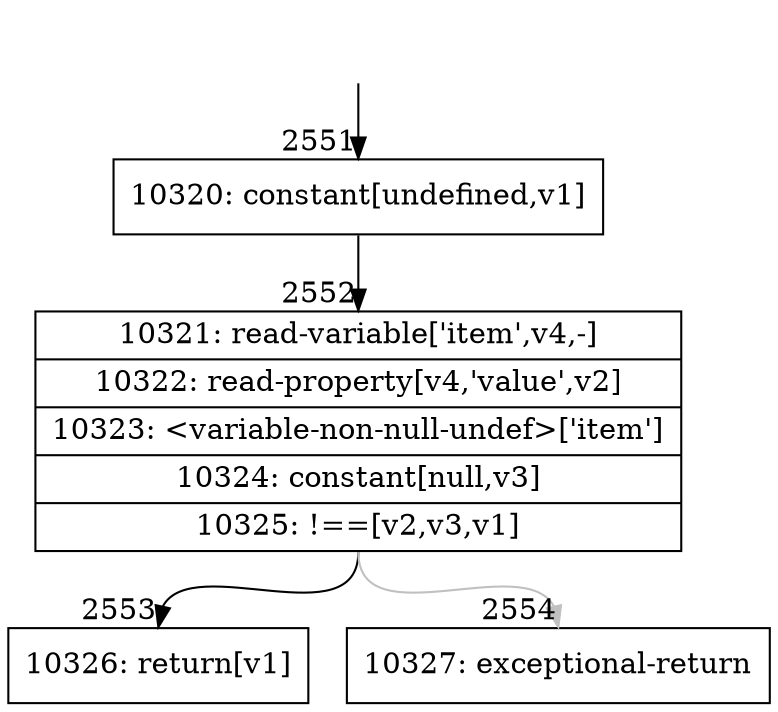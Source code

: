 digraph {
rankdir="TD"
BB_entry243[shape=none,label=""];
BB_entry243 -> BB2551 [tailport=s, headport=n, headlabel="    2551"]
BB2551 [shape=record label="{10320: constant[undefined,v1]}" ] 
BB2551 -> BB2552 [tailport=s, headport=n, headlabel="      2552"]
BB2552 [shape=record label="{10321: read-variable['item',v4,-]|10322: read-property[v4,'value',v2]|10323: \<variable-non-null-undef\>['item']|10324: constant[null,v3]|10325: !==[v2,v3,v1]}" ] 
BB2552 -> BB2553 [tailport=s, headport=n, headlabel="      2553"]
BB2552 -> BB2554 [tailport=s, headport=n, color=gray, headlabel="      2554"]
BB2553 [shape=record label="{10326: return[v1]}" ] 
BB2554 [shape=record label="{10327: exceptional-return}" ] 
//#$~ 2772
}
